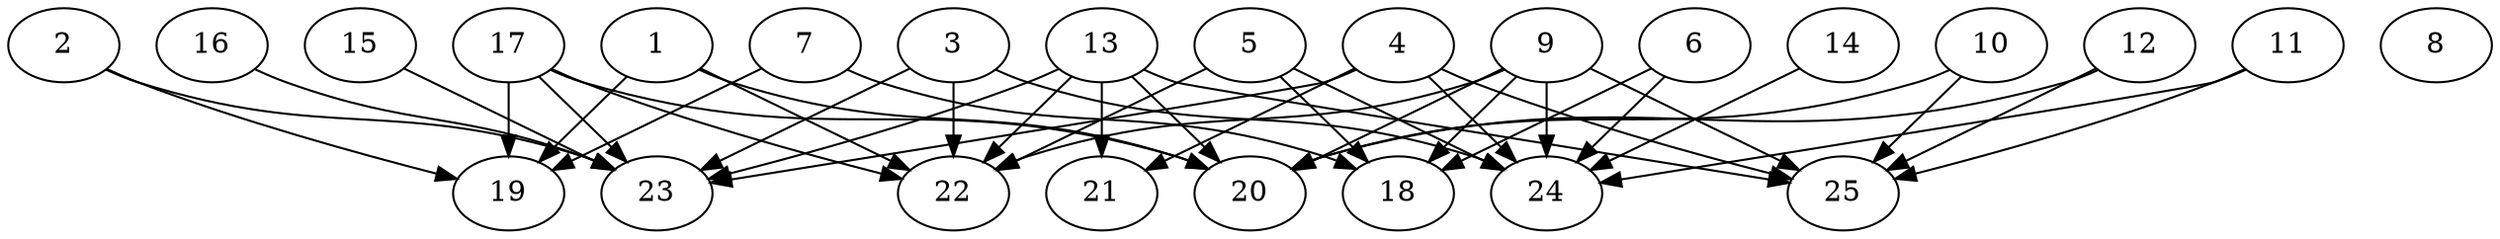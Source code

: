 // DAG automatically generated by daggen at Thu Oct  3 14:00:40 2019
// ./daggen --dot -n 25 --ccr 0.4 --fat 0.9 --regular 0.9 --density 0.6 --mindata 5242880 --maxdata 52428800 
digraph G {
  1 [size="31528960", alpha="0.17", expect_size="12611584"] 
  1 -> 19 [size ="12611584"]
  1 -> 20 [size ="12611584"]
  1 -> 22 [size ="12611584"]
  2 [size="20999680", alpha="0.12", expect_size="8399872"] 
  2 -> 19 [size ="8399872"]
  2 -> 23 [size ="8399872"]
  3 [size="129123840", alpha="0.20", expect_size="51649536"] 
  3 -> 22 [size ="51649536"]
  3 -> 23 [size ="51649536"]
  3 -> 24 [size ="51649536"]
  4 [size="73395200", alpha="0.08", expect_size="29358080"] 
  4 -> 21 [size ="29358080"]
  4 -> 23 [size ="29358080"]
  4 -> 24 [size ="29358080"]
  4 -> 25 [size ="29358080"]
  5 [size="41840640", alpha="0.15", expect_size="16736256"] 
  5 -> 18 [size ="16736256"]
  5 -> 22 [size ="16736256"]
  5 -> 24 [size ="16736256"]
  6 [size="56983040", alpha="0.05", expect_size="22793216"] 
  6 -> 18 [size ="22793216"]
  6 -> 24 [size ="22793216"]
  7 [size="21626880", alpha="0.07", expect_size="8650752"] 
  7 -> 18 [size ="8650752"]
  7 -> 19 [size ="8650752"]
  8 [size="22376960", alpha="0.04", expect_size="8950784"] 
  9 [size="21429760", alpha="0.00", expect_size="8571904"] 
  9 -> 18 [size ="8571904"]
  9 -> 20 [size ="8571904"]
  9 -> 22 [size ="8571904"]
  9 -> 24 [size ="8571904"]
  9 -> 25 [size ="8571904"]
  10 [size="30487040", alpha="0.10", expect_size="12194816"] 
  10 -> 20 [size ="12194816"]
  10 -> 25 [size ="12194816"]
  11 [size="21857280", alpha="0.15", expect_size="8742912"] 
  11 -> 24 [size ="8742912"]
  11 -> 25 [size ="8742912"]
  12 [size="122903040", alpha="0.16", expect_size="49161216"] 
  12 -> 20 [size ="49161216"]
  12 -> 25 [size ="49161216"]
  13 [size="75015680", alpha="0.05", expect_size="30006272"] 
  13 -> 20 [size ="30006272"]
  13 -> 21 [size ="30006272"]
  13 -> 22 [size ="30006272"]
  13 -> 23 [size ="30006272"]
  13 -> 25 [size ="30006272"]
  14 [size="73566720", alpha="0.18", expect_size="29426688"] 
  14 -> 24 [size ="29426688"]
  15 [size="120916480", alpha="0.10", expect_size="48366592"] 
  15 -> 23 [size ="48366592"]
  16 [size="90270720", alpha="0.04", expect_size="36108288"] 
  16 -> 23 [size ="36108288"]
  17 [size="117637120", alpha="0.19", expect_size="47054848"] 
  17 -> 19 [size ="47054848"]
  17 -> 20 [size ="47054848"]
  17 -> 22 [size ="47054848"]
  17 -> 23 [size ="47054848"]
  18 [size="41303040", alpha="0.02", expect_size="16521216"] 
  19 [size="64025600", alpha="0.17", expect_size="25610240"] 
  20 [size="65446400", alpha="0.18", expect_size="26178560"] 
  21 [size="122478080", alpha="0.02", expect_size="48991232"] 
  22 [size="90396160", alpha="0.07", expect_size="36158464"] 
  23 [size="65067520", alpha="0.12", expect_size="26027008"] 
  24 [size="91691520", alpha="0.08", expect_size="36676608"] 
  25 [size="80867840", alpha="0.08", expect_size="32347136"] 
}
